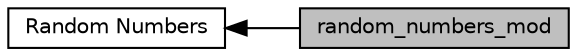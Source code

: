 digraph "random_numbers_mod"
{
  edge [fontname="Helvetica",fontsize="10",labelfontname="Helvetica",labelfontsize="10"];
  node [fontname="Helvetica",fontsize="10",shape=box];
  rankdir=LR;
  Node2 [label="Random Numbers",height=0.2,width=0.4,color="black", fillcolor="white", style="filled",URL="$group__random__numbers.html",tooltip="Modules and associated files in the random_numbers directory."];
  Node1 [label="random_numbers_mod",height=0.2,width=0.4,color="black", fillcolor="grey75", style="filled", fontcolor="black",tooltip="Generic module to wrap random number generators."];
  Node2->Node1 [shape=plaintext, dir="back", style="solid"];
}
